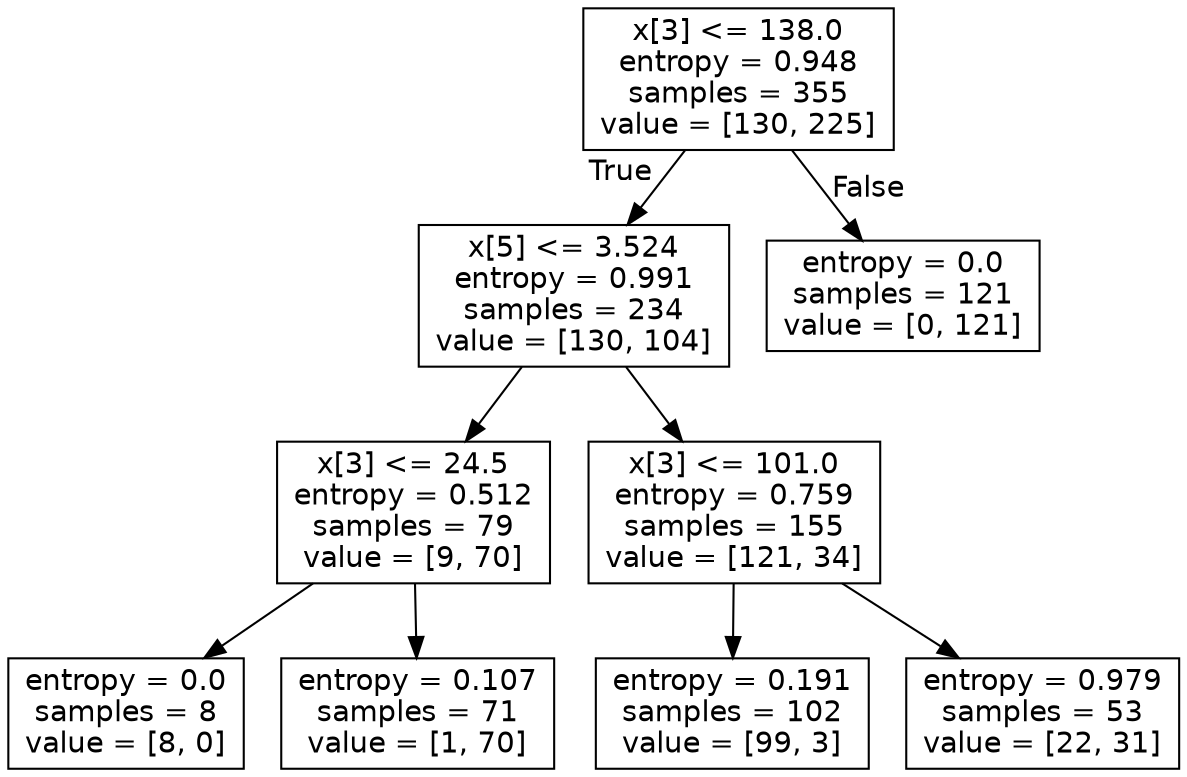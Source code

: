 digraph Tree {
node [shape=box, fontname="helvetica"] ;
edge [fontname="helvetica"] ;
0 [label="x[3] <= 138.0\nentropy = 0.948\nsamples = 355\nvalue = [130, 225]"] ;
1 [label="x[5] <= 3.524\nentropy = 0.991\nsamples = 234\nvalue = [130, 104]"] ;
0 -> 1 [labeldistance=2.5, labelangle=45, headlabel="True"] ;
2 [label="x[3] <= 24.5\nentropy = 0.512\nsamples = 79\nvalue = [9, 70]"] ;
1 -> 2 ;
3 [label="entropy = 0.0\nsamples = 8\nvalue = [8, 0]"] ;
2 -> 3 ;
4 [label="entropy = 0.107\nsamples = 71\nvalue = [1, 70]"] ;
2 -> 4 ;
5 [label="x[3] <= 101.0\nentropy = 0.759\nsamples = 155\nvalue = [121, 34]"] ;
1 -> 5 ;
6 [label="entropy = 0.191\nsamples = 102\nvalue = [99, 3]"] ;
5 -> 6 ;
7 [label="entropy = 0.979\nsamples = 53\nvalue = [22, 31]"] ;
5 -> 7 ;
8 [label="entropy = 0.0\nsamples = 121\nvalue = [0, 121]"] ;
0 -> 8 [labeldistance=2.5, labelangle=-45, headlabel="False"] ;
}